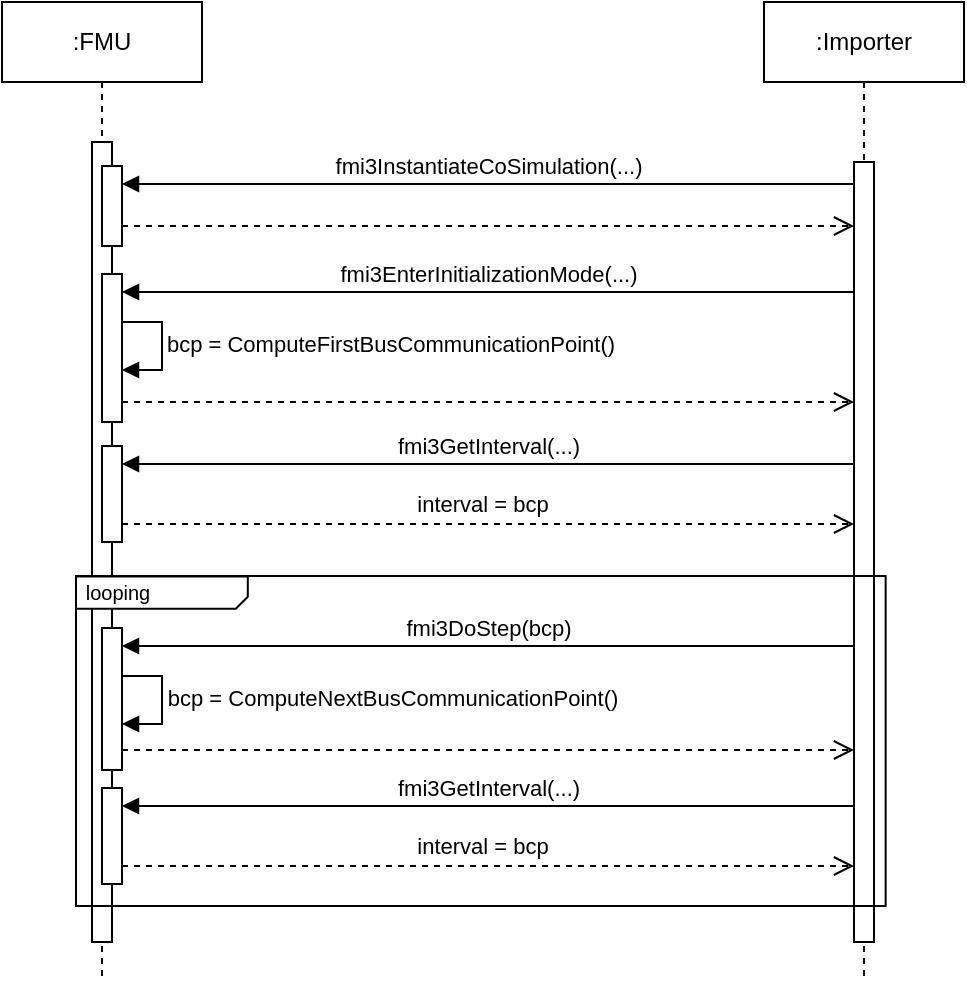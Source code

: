 <mxfile version="22.0.4" type="device">
  <diagram name="Page-1" id="2YBvvXClWsGukQMizWep">
    <mxGraphModel dx="550" dy="306" grid="1" gridSize="10" guides="1" tooltips="1" connect="1" arrows="1" fold="1" page="1" pageScale="1" pageWidth="850" pageHeight="1100" math="0" shadow="0">
      <root>
        <mxCell id="0" />
        <mxCell id="1" parent="0" />
        <mxCell id="aM9ryv3xv72pqoxQDRHE-1" value=":FMU" style="shape=umlLifeline;perimeter=lifelinePerimeter;whiteSpace=wrap;html=1;container=0;dropTarget=0;collapsible=0;recursiveResize=0;outlineConnect=0;portConstraint=eastwest;newEdgeStyle={&quot;edgeStyle&quot;:&quot;elbowEdgeStyle&quot;,&quot;elbow&quot;:&quot;vertical&quot;,&quot;curved&quot;:0,&quot;rounded&quot;:0};" parent="1" vertex="1">
          <mxGeometry x="40" y="40" width="100" height="490" as="geometry" />
        </mxCell>
        <mxCell id="aM9ryv3xv72pqoxQDRHE-2" value="" style="html=1;points=[];perimeter=orthogonalPerimeter;outlineConnect=0;targetShapes=umlLifeline;portConstraint=eastwest;newEdgeStyle={&quot;edgeStyle&quot;:&quot;elbowEdgeStyle&quot;,&quot;elbow&quot;:&quot;vertical&quot;,&quot;curved&quot;:0,&quot;rounded&quot;:0};" parent="aM9ryv3xv72pqoxQDRHE-1" vertex="1">
          <mxGeometry x="45" y="70" width="10" height="400" as="geometry" />
        </mxCell>
        <mxCell id="aM9ryv3xv72pqoxQDRHE-4" value="" style="html=1;points=[];perimeter=orthogonalPerimeter;outlineConnect=0;targetShapes=umlLifeline;portConstraint=eastwest;newEdgeStyle={&quot;edgeStyle&quot;:&quot;elbowEdgeStyle&quot;,&quot;elbow&quot;:&quot;vertical&quot;,&quot;curved&quot;:0,&quot;rounded&quot;:0};" parent="aM9ryv3xv72pqoxQDRHE-1" vertex="1">
          <mxGeometry x="50" y="82" width="10" height="40" as="geometry" />
        </mxCell>
        <mxCell id="aM9ryv3xv72pqoxQDRHE-5" value=":Importer" style="shape=umlLifeline;perimeter=lifelinePerimeter;whiteSpace=wrap;html=1;container=0;dropTarget=0;collapsible=0;recursiveResize=0;outlineConnect=0;portConstraint=eastwest;newEdgeStyle={&quot;edgeStyle&quot;:&quot;elbowEdgeStyle&quot;,&quot;elbow&quot;:&quot;vertical&quot;,&quot;curved&quot;:0,&quot;rounded&quot;:0};" parent="1" vertex="1">
          <mxGeometry x="421" y="40" width="100" height="490" as="geometry" />
        </mxCell>
        <mxCell id="aM9ryv3xv72pqoxQDRHE-6" value="" style="html=1;points=[];perimeter=orthogonalPerimeter;outlineConnect=0;targetShapes=umlLifeline;portConstraint=eastwest;newEdgeStyle={&quot;edgeStyle&quot;:&quot;elbowEdgeStyle&quot;,&quot;elbow&quot;:&quot;vertical&quot;,&quot;curved&quot;:0,&quot;rounded&quot;:0};" parent="aM9ryv3xv72pqoxQDRHE-5" vertex="1">
          <mxGeometry x="45" y="80" width="10" height="390" as="geometry" />
        </mxCell>
        <mxCell id="aM9ryv3xv72pqoxQDRHE-9" value="fmi3InstantiateCoSimulation(...)" style="html=1;verticalAlign=bottom;endArrow=block;edgeStyle=elbowEdgeStyle;elbow=vertical;curved=0;rounded=0;" parent="1" edge="1">
          <mxGeometry relative="1" as="geometry">
            <mxPoint x="466" y="131" as="sourcePoint" />
            <Array as="points">
              <mxPoint x="190" y="131" />
            </Array>
            <mxPoint x="100" y="131" as="targetPoint" />
          </mxGeometry>
        </mxCell>
        <mxCell id="aM9ryv3xv72pqoxQDRHE-10" value="" style="html=1;verticalAlign=bottom;endArrow=open;dashed=1;endSize=8;edgeStyle=elbowEdgeStyle;elbow=vertical;curved=0;rounded=0;" parent="1" edge="1">
          <mxGeometry relative="1" as="geometry">
            <mxPoint x="466" y="152" as="targetPoint" />
            <Array as="points">
              <mxPoint x="180" y="152" />
            </Array>
            <mxPoint x="100" y="152" as="sourcePoint" />
          </mxGeometry>
        </mxCell>
        <mxCell id="jgA-7K0Stqy5a7tzxrgt-1" value="" style="html=1;points=[];perimeter=orthogonalPerimeter;outlineConnect=0;targetShapes=umlLifeline;portConstraint=eastwest;newEdgeStyle={&quot;edgeStyle&quot;:&quot;elbowEdgeStyle&quot;,&quot;elbow&quot;:&quot;vertical&quot;,&quot;curved&quot;:0,&quot;rounded&quot;:0};" parent="1" vertex="1">
          <mxGeometry x="90" y="176" width="10" height="74" as="geometry" />
        </mxCell>
        <mxCell id="jgA-7K0Stqy5a7tzxrgt-2" value="fmi3EnterInitializationMode(...)" style="html=1;verticalAlign=bottom;endArrow=block;edgeStyle=elbowEdgeStyle;elbow=vertical;curved=0;rounded=0;" parent="1" edge="1">
          <mxGeometry relative="1" as="geometry">
            <mxPoint x="466" y="185" as="sourcePoint" />
            <Array as="points">
              <mxPoint x="190" y="185" />
            </Array>
            <mxPoint x="100" y="185" as="targetPoint" />
          </mxGeometry>
        </mxCell>
        <mxCell id="jgA-7K0Stqy5a7tzxrgt-3" value="" style="html=1;verticalAlign=bottom;endArrow=open;dashed=1;endSize=8;edgeStyle=elbowEdgeStyle;elbow=vertical;curved=0;rounded=0;" parent="1" edge="1">
          <mxGeometry relative="1" as="geometry">
            <mxPoint x="466" y="240" as="targetPoint" />
            <Array as="points">
              <mxPoint x="180" y="240" />
            </Array>
            <mxPoint x="100" y="240" as="sourcePoint" />
          </mxGeometry>
        </mxCell>
        <mxCell id="jgA-7K0Stqy5a7tzxrgt-7" value="bcp = ComputeFirstBusCommunicationPoint()" style="html=1;verticalAlign=bottom;endArrow=block;edgeStyle=elbowEdgeStyle;rounded=0;spacing=-4;spacingLeft=188;" parent="1" edge="1">
          <mxGeometry x="0.062" y="20" relative="1" as="geometry">
            <mxPoint x="100" y="200" as="sourcePoint" />
            <Array as="points">
              <mxPoint x="120" y="224" />
            </Array>
            <mxPoint x="100" y="224" as="targetPoint" />
            <mxPoint as="offset" />
          </mxGeometry>
        </mxCell>
        <mxCell id="jgA-7K0Stqy5a7tzxrgt-24" value="" style="verticalLabelPosition=bottom;verticalAlign=top;html=1;shape=card;whiteSpace=wrap;size=6;arcSize=12;rotation=-180;container=0;" parent="1" vertex="1">
          <mxGeometry x="77" y="327.2" width="85.9" height="16.2" as="geometry" />
        </mxCell>
        <mxCell id="jgA-7K0Stqy5a7tzxrgt-29" value="looping" style="text;html=1;strokeColor=none;fillColor=none;align=center;verticalAlign=middle;whiteSpace=wrap;rounded=0;fontSize=10;" parent="1" vertex="1">
          <mxGeometry x="66" y="321" width="64.1" height="28.8" as="geometry" />
        </mxCell>
        <mxCell id="bRpE6Pof0ORALdn8cu0w-2" value="" style="html=1;points=[];perimeter=orthogonalPerimeter;outlineConnect=0;targetShapes=umlLifeline;portConstraint=eastwest;newEdgeStyle={&quot;edgeStyle&quot;:&quot;elbowEdgeStyle&quot;,&quot;elbow&quot;:&quot;vertical&quot;,&quot;curved&quot;:0,&quot;rounded&quot;:0};" vertex="1" parent="1">
          <mxGeometry x="90" y="262" width="10" height="48" as="geometry" />
        </mxCell>
        <mxCell id="bRpE6Pof0ORALdn8cu0w-3" value="fmi3GetInterval(...)" style="html=1;verticalAlign=bottom;endArrow=block;edgeStyle=elbowEdgeStyle;elbow=vertical;curved=0;rounded=0;" edge="1" parent="1">
          <mxGeometry relative="1" as="geometry">
            <mxPoint x="466" y="271" as="sourcePoint" />
            <Array as="points">
              <mxPoint x="190" y="271" />
            </Array>
            <mxPoint x="100" y="271" as="targetPoint" />
          </mxGeometry>
        </mxCell>
        <mxCell id="bRpE6Pof0ORALdn8cu0w-4" value="" style="html=1;verticalAlign=bottom;endArrow=open;dashed=1;endSize=8;edgeStyle=elbowEdgeStyle;elbow=vertical;curved=0;rounded=0;" edge="1" parent="1">
          <mxGeometry relative="1" as="geometry">
            <mxPoint x="466" y="301" as="targetPoint" />
            <Array as="points">
              <mxPoint x="180" y="301" />
            </Array>
            <mxPoint x="100" y="301" as="sourcePoint" />
          </mxGeometry>
        </mxCell>
        <mxCell id="bRpE6Pof0ORALdn8cu0w-5" value="interval = bcp" style="edgeLabel;html=1;align=center;verticalAlign=middle;resizable=0;points=[];" vertex="1" connectable="0" parent="bRpE6Pof0ORALdn8cu0w-4">
          <mxGeometry x="-0.085" y="2" relative="1" as="geometry">
            <mxPoint x="12" y="-8" as="offset" />
          </mxGeometry>
        </mxCell>
        <mxCell id="bRpE6Pof0ORALdn8cu0w-6" value="" style="group" vertex="1" connectable="0" parent="1">
          <mxGeometry x="90" y="356" width="100" height="48" as="geometry" />
        </mxCell>
        <mxCell id="jgA-7K0Stqy5a7tzxrgt-8" value="" style="html=1;points=[];perimeter=orthogonalPerimeter;outlineConnect=0;targetShapes=umlLifeline;portConstraint=eastwest;newEdgeStyle={&quot;edgeStyle&quot;:&quot;elbowEdgeStyle&quot;,&quot;elbow&quot;:&quot;vertical&quot;,&quot;curved&quot;:0,&quot;rounded&quot;:0};" parent="bRpE6Pof0ORALdn8cu0w-6" vertex="1">
          <mxGeometry y="77" width="10" height="48" as="geometry" />
        </mxCell>
        <mxCell id="jgA-7K0Stqy5a7tzxrgt-9" value="fmi3GetInterval(...)" style="html=1;verticalAlign=bottom;endArrow=block;edgeStyle=elbowEdgeStyle;elbow=vertical;curved=0;rounded=0;" parent="bRpE6Pof0ORALdn8cu0w-6" edge="1">
          <mxGeometry relative="1" as="geometry">
            <mxPoint x="376" y="86" as="sourcePoint" />
            <Array as="points">
              <mxPoint x="100" y="86" />
            </Array>
            <mxPoint x="10" y="86" as="targetPoint" />
          </mxGeometry>
        </mxCell>
        <mxCell id="jgA-7K0Stqy5a7tzxrgt-10" value="" style="html=1;verticalAlign=bottom;endArrow=open;dashed=1;endSize=8;edgeStyle=elbowEdgeStyle;elbow=vertical;curved=0;rounded=0;" parent="bRpE6Pof0ORALdn8cu0w-6" edge="1">
          <mxGeometry relative="1" as="geometry">
            <mxPoint x="376" y="116" as="targetPoint" />
            <Array as="points">
              <mxPoint x="90" y="116" />
            </Array>
            <mxPoint x="10" y="116" as="sourcePoint" />
          </mxGeometry>
        </mxCell>
        <mxCell id="jgA-7K0Stqy5a7tzxrgt-11" value="interval = bcp" style="edgeLabel;html=1;align=center;verticalAlign=middle;resizable=0;points=[];" parent="jgA-7K0Stqy5a7tzxrgt-10" vertex="1" connectable="0">
          <mxGeometry x="-0.085" y="2" relative="1" as="geometry">
            <mxPoint x="12" y="-8" as="offset" />
          </mxGeometry>
        </mxCell>
        <mxCell id="bRpE6Pof0ORALdn8cu0w-7" value="" style="group" vertex="1" connectable="0" parent="1">
          <mxGeometry x="90" y="353" width="100" height="71" as="geometry" />
        </mxCell>
        <mxCell id="jgA-7K0Stqy5a7tzxrgt-12" value="" style="html=1;points=[];perimeter=orthogonalPerimeter;outlineConnect=0;targetShapes=umlLifeline;portConstraint=eastwest;newEdgeStyle={&quot;edgeStyle&quot;:&quot;elbowEdgeStyle&quot;,&quot;elbow&quot;:&quot;vertical&quot;,&quot;curved&quot;:0,&quot;rounded&quot;:0};" parent="bRpE6Pof0ORALdn8cu0w-7" vertex="1">
          <mxGeometry width="10" height="71" as="geometry" />
        </mxCell>
        <mxCell id="bRpE6Pof0ORALdn8cu0w-8" value="" style="group" vertex="1" connectable="0" parent="bRpE6Pof0ORALdn8cu0w-7">
          <mxGeometry x="30" y="9" width="70" height="52" as="geometry" />
        </mxCell>
        <mxCell id="jgA-7K0Stqy5a7tzxrgt-13" value="fmi3DoStep(bcp)" style="html=1;verticalAlign=bottom;endArrow=block;edgeStyle=elbowEdgeStyle;elbow=vertical;curved=0;rounded=0;" parent="bRpE6Pof0ORALdn8cu0w-8" edge="1">
          <mxGeometry relative="1" as="geometry">
            <mxPoint x="346" as="sourcePoint" />
            <Array as="points">
              <mxPoint x="70" />
            </Array>
            <mxPoint x="-20" as="targetPoint" />
          </mxGeometry>
        </mxCell>
        <mxCell id="jgA-7K0Stqy5a7tzxrgt-14" value="" style="html=1;verticalAlign=bottom;endArrow=open;dashed=1;endSize=8;edgeStyle=elbowEdgeStyle;elbow=vertical;curved=0;rounded=0;" parent="bRpE6Pof0ORALdn8cu0w-8" edge="1">
          <mxGeometry relative="1" as="geometry">
            <mxPoint x="346" y="52" as="targetPoint" />
            <Array as="points">
              <mxPoint x="60" y="52" />
            </Array>
            <mxPoint x="-20" y="52" as="sourcePoint" />
          </mxGeometry>
        </mxCell>
        <mxCell id="jgA-7K0Stqy5a7tzxrgt-16" value="bcp = ComputeNextBusCommunicationPoint()" style="html=1;verticalAlign=bottom;endArrow=block;edgeStyle=elbowEdgeStyle;rounded=0;spacing=-4;spacingLeft=190;" parent="bRpE6Pof0ORALdn8cu0w-8" edge="1">
          <mxGeometry x="0.062" y="20" relative="1" as="geometry">
            <mxPoint x="-20" y="15" as="sourcePoint" />
            <Array as="points">
              <mxPoint y="39" />
            </Array>
            <mxPoint x="-20" y="39" as="targetPoint" />
            <mxPoint as="offset" />
          </mxGeometry>
        </mxCell>
        <mxCell id="jgA-7K0Stqy5a7tzxrgt-21" value="" style="rounded=0;whiteSpace=wrap;html=1;fillColor=none;container=0;movable=1;resizable=1;rotatable=1;deletable=1;editable=1;locked=0;connectable=1;" parent="1" vertex="1">
          <mxGeometry x="77" y="327" width="404.82" height="165" as="geometry" />
        </mxCell>
      </root>
    </mxGraphModel>
  </diagram>
</mxfile>
